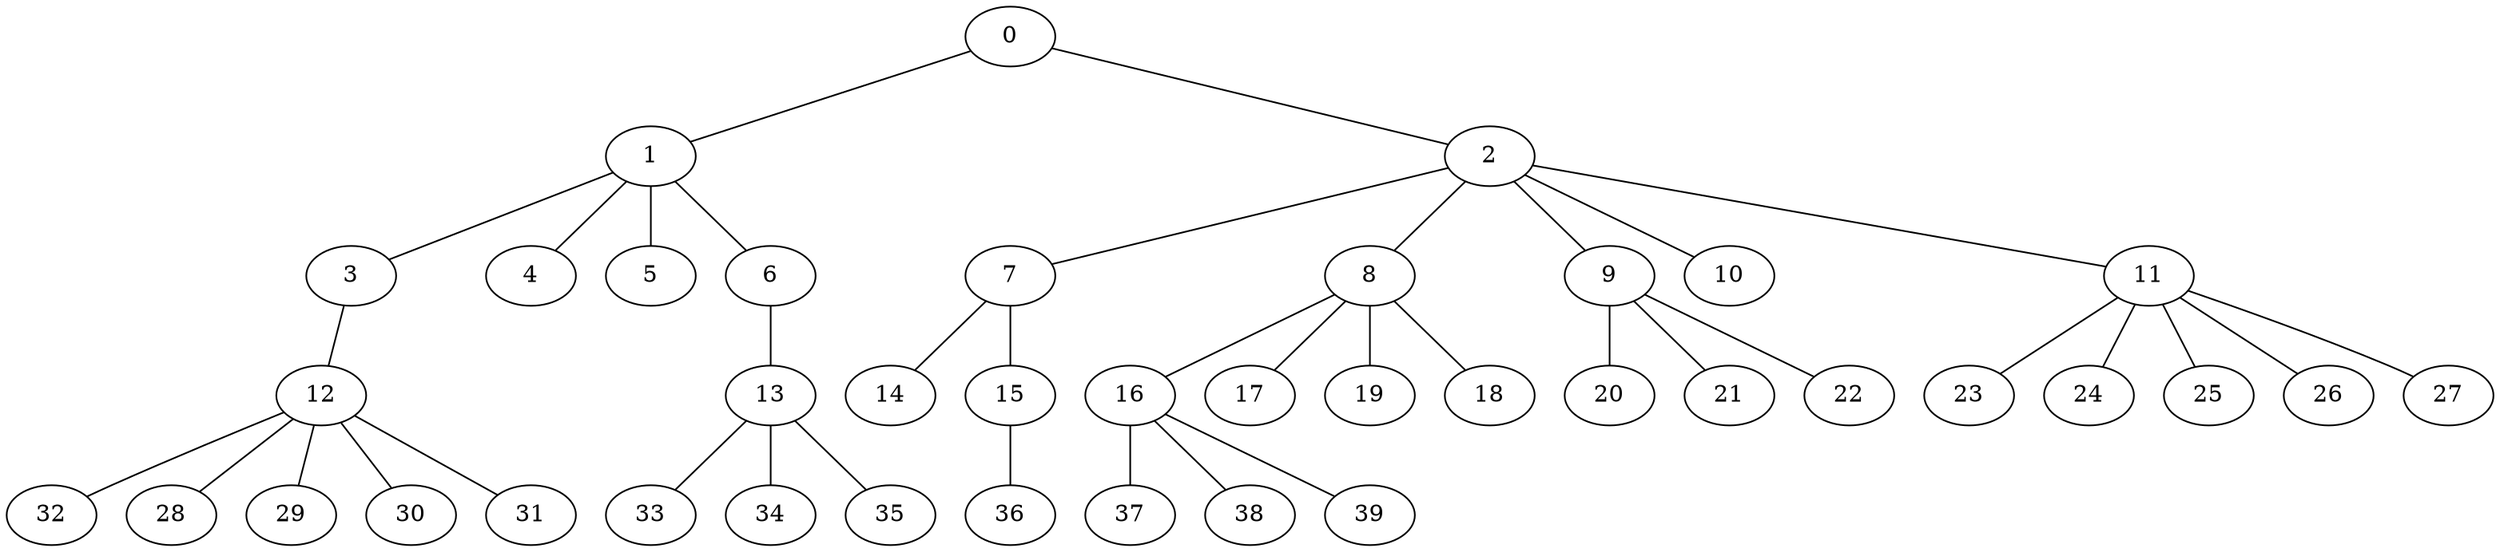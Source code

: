 
graph graphname {
    0 -- 1
0 -- 2
1 -- 3
1 -- 4
1 -- 5
1 -- 6
2 -- 7
2 -- 8
2 -- 9
2 -- 10
2 -- 11
3 -- 12
6 -- 13
7 -- 14
7 -- 15
8 -- 16
8 -- 17
8 -- 19
8 -- 18
9 -- 20
9 -- 21
9 -- 22
11 -- 23
11 -- 24
11 -- 25
11 -- 26
11 -- 27
12 -- 32
12 -- 28
12 -- 29
12 -- 30
12 -- 31
13 -- 33
13 -- 34
13 -- 35
15 -- 36
16 -- 37
16 -- 38
16 -- 39

}
